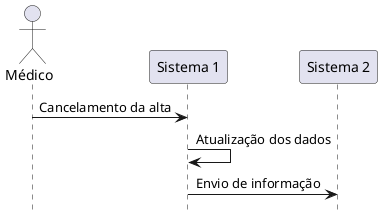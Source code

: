 @startuml
hide footbox
actor "Médico" as Medico
Medico -> "Sistema 1" as Sistema1 : Cancelamento da alta
"Sistema 1" as Sistema1 -> "Sistema 1" as Sistema1 : Atualização dos dados
"Sistema 1" as Sistema1 -> "Sistema 2" as Sistema2 : Envio de informação
@enduml